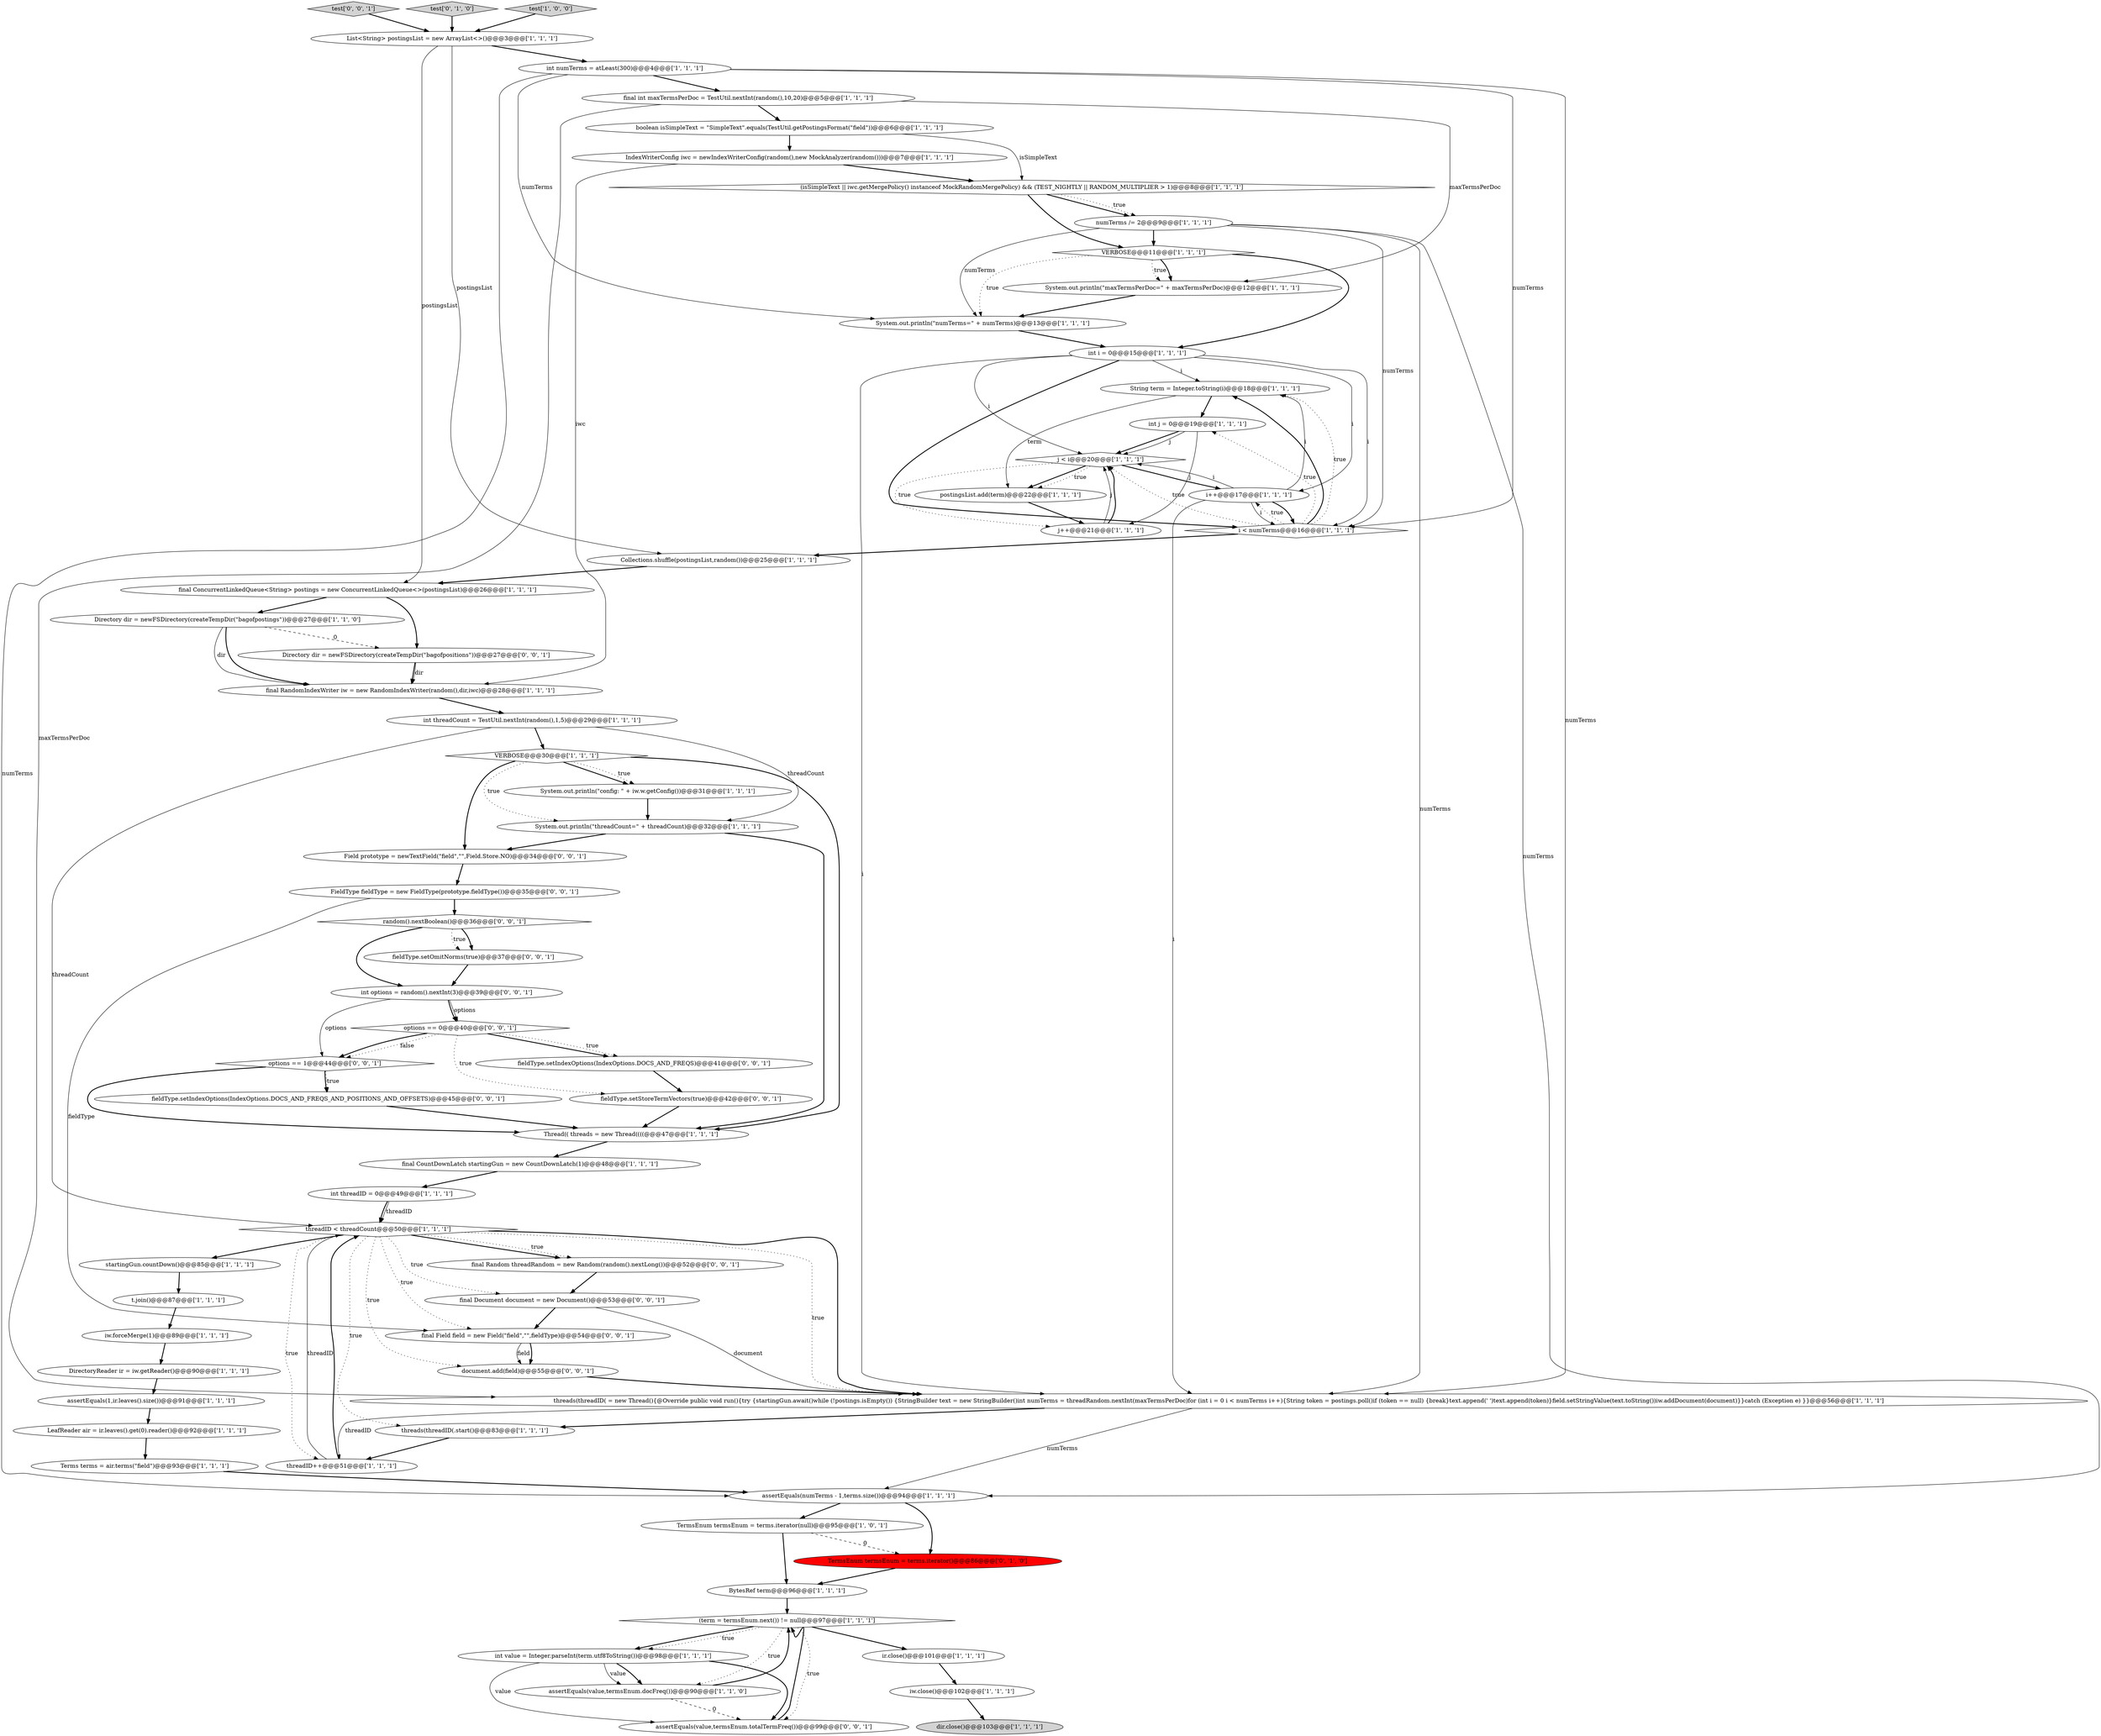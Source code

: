 digraph {
41 [style = filled, label = "int threadID = 0@@@49@@@['1', '1', '1']", fillcolor = white, shape = ellipse image = "AAA0AAABBB1BBB"];
15 [style = filled, label = "DirectoryReader ir = iw.getReader()@@@90@@@['1', '1', '1']", fillcolor = white, shape = ellipse image = "AAA0AAABBB1BBB"];
11 [style = filled, label = "Directory dir = newFSDirectory(createTempDir(\"bagofpostings\"))@@@27@@@['1', '1', '0']", fillcolor = white, shape = ellipse image = "AAA0AAABBB1BBB"];
31 [style = filled, label = "dir.close()@@@103@@@['1', '1', '1']", fillcolor = lightgray, shape = ellipse image = "AAA0AAABBB1BBB"];
10 [style = filled, label = "(term = termsEnum.next()) != null@@@97@@@['1', '1', '1']", fillcolor = white, shape = diamond image = "AAA0AAABBB1BBB"];
30 [style = filled, label = "startingGun.countDown()@@@85@@@['1', '1', '1']", fillcolor = white, shape = ellipse image = "AAA0AAABBB1BBB"];
34 [style = filled, label = "(isSimpleText || iwc.getMergePolicy() instanceof MockRandomMergePolicy) && (TEST_NIGHTLY || RANDOM_MULTIPLIER > 1)@@@8@@@['1', '1', '1']", fillcolor = white, shape = diamond image = "AAA0AAABBB1BBB"];
17 [style = filled, label = "threads(threadID(.start()@@@83@@@['1', '1', '1']", fillcolor = white, shape = ellipse image = "AAA0AAABBB1BBB"];
40 [style = filled, label = "IndexWriterConfig iwc = newIndexWriterConfig(random(),new MockAnalyzer(random()))@@@7@@@['1', '1', '1']", fillcolor = white, shape = ellipse image = "AAA0AAABBB1BBB"];
42 [style = filled, label = "System.out.println(\"maxTermsPerDoc=\" + maxTermsPerDoc)@@@12@@@['1', '1', '1']", fillcolor = white, shape = ellipse image = "AAA0AAABBB1BBB"];
43 [style = filled, label = "int j = 0@@@19@@@['1', '1', '1']", fillcolor = white, shape = ellipse image = "AAA0AAABBB1BBB"];
25 [style = filled, label = "iw.forceMerge(1)@@@89@@@['1', '1', '1']", fillcolor = white, shape = ellipse image = "AAA0AAABBB1BBB"];
60 [style = filled, label = "fieldType.setStoreTermVectors(true)@@@42@@@['0', '0', '1']", fillcolor = white, shape = ellipse image = "AAA0AAABBB3BBB"];
67 [style = filled, label = "random().nextBoolean()@@@36@@@['0', '0', '1']", fillcolor = white, shape = diamond image = "AAA0AAABBB3BBB"];
18 [style = filled, label = "t.join()@@@87@@@['1', '1', '1']", fillcolor = white, shape = ellipse image = "AAA0AAABBB1BBB"];
36 [style = filled, label = "iw.close()@@@102@@@['1', '1', '1']", fillcolor = white, shape = ellipse image = "AAA0AAABBB1BBB"];
54 [style = filled, label = "options == 0@@@40@@@['0', '0', '1']", fillcolor = white, shape = diamond image = "AAA0AAABBB3BBB"];
64 [style = filled, label = "final Document document = new Document()@@@53@@@['0', '0', '1']", fillcolor = white, shape = ellipse image = "AAA0AAABBB3BBB"];
62 [style = filled, label = "test['0', '0', '1']", fillcolor = lightgray, shape = diamond image = "AAA0AAABBB3BBB"];
14 [style = filled, label = "int numTerms = atLeast(300)@@@4@@@['1', '1', '1']", fillcolor = white, shape = ellipse image = "AAA0AAABBB1BBB"];
23 [style = filled, label = "final int maxTermsPerDoc = TestUtil.nextInt(random(),10,20)@@@5@@@['1', '1', '1']", fillcolor = white, shape = ellipse image = "AAA0AAABBB1BBB"];
37 [style = filled, label = "String term = Integer.toString(i)@@@18@@@['1', '1', '1']", fillcolor = white, shape = ellipse image = "AAA0AAABBB1BBB"];
12 [style = filled, label = "VERBOSE@@@11@@@['1', '1', '1']", fillcolor = white, shape = diamond image = "AAA0AAABBB1BBB"];
29 [style = filled, label = "boolean isSimpleText = \"SimpleText\".equals(TestUtil.getPostingsFormat(\"field\"))@@@6@@@['1', '1', '1']", fillcolor = white, shape = ellipse image = "AAA0AAABBB1BBB"];
2 [style = filled, label = "VERBOSE@@@30@@@['1', '1', '1']", fillcolor = white, shape = diamond image = "AAA0AAABBB1BBB"];
46 [style = filled, label = "TermsEnum termsEnum = terms.iterator(null)@@@95@@@['1', '0', '1']", fillcolor = white, shape = ellipse image = "AAA0AAABBB1BBB"];
58 [style = filled, label = "fieldType.setIndexOptions(IndexOptions.DOCS_AND_FREQS_AND_POSITIONS_AND_OFFSETS)@@@45@@@['0', '0', '1']", fillcolor = white, shape = ellipse image = "AAA0AAABBB3BBB"];
22 [style = filled, label = "System.out.println(\"numTerms=\" + numTerms)@@@13@@@['1', '1', '1']", fillcolor = white, shape = ellipse image = "AAA0AAABBB1BBB"];
9 [style = filled, label = "int i = 0@@@15@@@['1', '1', '1']", fillcolor = white, shape = ellipse image = "AAA0AAABBB1BBB"];
26 [style = filled, label = "System.out.println(\"config: \" + iw.w.getConfig())@@@31@@@['1', '1', '1']", fillcolor = white, shape = ellipse image = "AAA0AAABBB1BBB"];
38 [style = filled, label = "Collections.shuffle(postingsList,random())@@@25@@@['1', '1', '1']", fillcolor = white, shape = ellipse image = "AAA0AAABBB1BBB"];
45 [style = filled, label = "i++@@@17@@@['1', '1', '1']", fillcolor = white, shape = ellipse image = "AAA0AAABBB1BBB"];
39 [style = filled, label = "Thread(( threads = new Thread((((@@@47@@@['1', '1', '1']", fillcolor = white, shape = ellipse image = "AAA0AAABBB1BBB"];
8 [style = filled, label = "j < i@@@20@@@['1', '1', '1']", fillcolor = white, shape = diamond image = "AAA0AAABBB1BBB"];
33 [style = filled, label = "int value = Integer.parseInt(term.utf8ToString())@@@98@@@['1', '1', '1']", fillcolor = white, shape = ellipse image = "AAA0AAABBB1BBB"];
51 [style = filled, label = "TermsEnum termsEnum = terms.iterator()@@@86@@@['0', '1', '0']", fillcolor = red, shape = ellipse image = "AAA1AAABBB2BBB"];
55 [style = filled, label = "fieldType.setIndexOptions(IndexOptions.DOCS_AND_FREQS)@@@41@@@['0', '0', '1']", fillcolor = white, shape = ellipse image = "AAA0AAABBB3BBB"];
32 [style = filled, label = "threadID++@@@51@@@['1', '1', '1']", fillcolor = white, shape = ellipse image = "AAA0AAABBB1BBB"];
16 [style = filled, label = "final RandomIndexWriter iw = new RandomIndexWriter(random(),dir,iwc)@@@28@@@['1', '1', '1']", fillcolor = white, shape = ellipse image = "AAA0AAABBB1BBB"];
4 [style = filled, label = "assertEquals(numTerms - 1,terms.size())@@@94@@@['1', '1', '1']", fillcolor = white, shape = ellipse image = "AAA0AAABBB1BBB"];
56 [style = filled, label = "Field prototype = newTextField(\"field\",\"\",Field.Store.NO)@@@34@@@['0', '0', '1']", fillcolor = white, shape = ellipse image = "AAA0AAABBB3BBB"];
27 [style = filled, label = "threads(threadID( = new Thread(){@Override public void run(){try {startingGun.await()while (!postings.isEmpty()) {StringBuilder text = new StringBuilder()int numTerms = threadRandom.nextInt(maxTermsPerDoc)for (int i = 0 i < numTerms i++){String token = postings.poll()if (token == null) {break}text.append(' ')text.append(token)}field.setStringValue(text.toString())iw.addDocument(document)}}catch (Exception e) }}@@@56@@@['1', '1', '1']", fillcolor = white, shape = ellipse image = "AAA0AAABBB1BBB"];
35 [style = filled, label = "LeafReader air = ir.leaves().get(0).reader()@@@92@@@['1', '1', '1']", fillcolor = white, shape = ellipse image = "AAA0AAABBB1BBB"];
19 [style = filled, label = "Terms terms = air.terms(\"field\")@@@93@@@['1', '1', '1']", fillcolor = white, shape = ellipse image = "AAA0AAABBB1BBB"];
52 [style = filled, label = "options == 1@@@44@@@['0', '0', '1']", fillcolor = white, shape = diamond image = "AAA0AAABBB3BBB"];
21 [style = filled, label = "threadID < threadCount@@@50@@@['1', '1', '1']", fillcolor = white, shape = diamond image = "AAA0AAABBB1BBB"];
49 [style = filled, label = "ir.close()@@@101@@@['1', '1', '1']", fillcolor = white, shape = ellipse image = "AAA0AAABBB1BBB"];
0 [style = filled, label = "j++@@@21@@@['1', '1', '1']", fillcolor = white, shape = ellipse image = "AAA0AAABBB1BBB"];
7 [style = filled, label = "final ConcurrentLinkedQueue<String> postings = new ConcurrentLinkedQueue<>(postingsList)@@@26@@@['1', '1', '1']", fillcolor = white, shape = ellipse image = "AAA0AAABBB1BBB"];
6 [style = filled, label = "BytesRef term@@@96@@@['1', '1', '1']", fillcolor = white, shape = ellipse image = "AAA0AAABBB1BBB"];
24 [style = filled, label = "numTerms /= 2@@@9@@@['1', '1', '1']", fillcolor = white, shape = ellipse image = "AAA0AAABBB1BBB"];
63 [style = filled, label = "final Field field = new Field(\"field\",\"\",fieldType)@@@54@@@['0', '0', '1']", fillcolor = white, shape = ellipse image = "AAA0AAABBB3BBB"];
66 [style = filled, label = "Directory dir = newFSDirectory(createTempDir(\"bagofpositions\"))@@@27@@@['0', '0', '1']", fillcolor = white, shape = ellipse image = "AAA0AAABBB3BBB"];
57 [style = filled, label = "FieldType fieldType = new FieldType(prototype.fieldType())@@@35@@@['0', '0', '1']", fillcolor = white, shape = ellipse image = "AAA0AAABBB3BBB"];
1 [style = filled, label = "postingsList.add(term)@@@22@@@['1', '1', '1']", fillcolor = white, shape = ellipse image = "AAA0AAABBB1BBB"];
28 [style = filled, label = "assertEquals(value,termsEnum.docFreq())@@@90@@@['1', '1', '0']", fillcolor = white, shape = ellipse image = "AAA0AAABBB1BBB"];
50 [style = filled, label = "test['0', '1', '0']", fillcolor = lightgray, shape = diamond image = "AAA0AAABBB2BBB"];
3 [style = filled, label = "int threadCount = TestUtil.nextInt(random(),1,5)@@@29@@@['1', '1', '1']", fillcolor = white, shape = ellipse image = "AAA0AAABBB1BBB"];
20 [style = filled, label = "i < numTerms@@@16@@@['1', '1', '1']", fillcolor = white, shape = diamond image = "AAA0AAABBB1BBB"];
68 [style = filled, label = "fieldType.setOmitNorms(true)@@@37@@@['0', '0', '1']", fillcolor = white, shape = ellipse image = "AAA0AAABBB3BBB"];
44 [style = filled, label = "System.out.println(\"threadCount=\" + threadCount)@@@32@@@['1', '1', '1']", fillcolor = white, shape = ellipse image = "AAA0AAABBB1BBB"];
53 [style = filled, label = "document.add(field)@@@55@@@['0', '0', '1']", fillcolor = white, shape = ellipse image = "AAA0AAABBB3BBB"];
59 [style = filled, label = "int options = random().nextInt(3)@@@39@@@['0', '0', '1']", fillcolor = white, shape = ellipse image = "AAA0AAABBB3BBB"];
65 [style = filled, label = "final Random threadRandom = new Random(random().nextLong())@@@52@@@['0', '0', '1']", fillcolor = white, shape = ellipse image = "AAA0AAABBB3BBB"];
48 [style = filled, label = "final CountDownLatch startingGun = new CountDownLatch(1)@@@48@@@['1', '1', '1']", fillcolor = white, shape = ellipse image = "AAA0AAABBB1BBB"];
47 [style = filled, label = "test['1', '0', '0']", fillcolor = lightgray, shape = diamond image = "AAA0AAABBB1BBB"];
61 [style = filled, label = "assertEquals(value,termsEnum.totalTermFreq())@@@99@@@['0', '0', '1']", fillcolor = white, shape = ellipse image = "AAA0AAABBB3BBB"];
5 [style = filled, label = "List<String> postingsList = new ArrayList<>()@@@3@@@['1', '1', '1']", fillcolor = white, shape = ellipse image = "AAA0AAABBB1BBB"];
13 [style = filled, label = "assertEquals(1,ir.leaves().size())@@@91@@@['1', '1', '1']", fillcolor = white, shape = ellipse image = "AAA0AAABBB1BBB"];
54->55 [style = bold, label=""];
45->8 [style = solid, label="i"];
2->26 [style = bold, label=""];
66->16 [style = solid, label="dir"];
21->63 [style = dotted, label="true"];
24->4 [style = solid, label="numTerms"];
32->21 [style = solid, label="threadID"];
12->42 [style = dotted, label="true"];
3->44 [style = solid, label="threadCount"];
21->27 [style = dotted, label="true"];
14->20 [style = solid, label="numTerms"];
5->7 [style = solid, label="postingsList"];
12->42 [style = bold, label=""];
21->30 [style = bold, label=""];
3->21 [style = solid, label="threadCount"];
12->9 [style = bold, label=""];
30->18 [style = bold, label=""];
61->10 [style = bold, label=""];
10->61 [style = dotted, label="true"];
14->22 [style = solid, label="numTerms"];
23->29 [style = bold, label=""];
53->27 [style = bold, label=""];
8->1 [style = bold, label=""];
27->4 [style = solid, label="numTerms"];
37->43 [style = bold, label=""];
34->24 [style = bold, label=""];
57->67 [style = bold, label=""];
50->5 [style = bold, label=""];
20->43 [style = dotted, label="true"];
38->7 [style = bold, label=""];
5->38 [style = solid, label="postingsList"];
0->8 [style = solid, label="j"];
43->8 [style = bold, label=""];
59->52 [style = solid, label="options"];
0->8 [style = bold, label=""];
20->37 [style = bold, label=""];
27->17 [style = bold, label=""];
67->68 [style = bold, label=""];
25->15 [style = bold, label=""];
21->64 [style = dotted, label="true"];
23->42 [style = solid, label="maxTermsPerDoc"];
29->34 [style = solid, label="isSimpleText"];
9->8 [style = solid, label="i"];
8->0 [style = dotted, label="true"];
60->39 [style = bold, label=""];
24->22 [style = solid, label="numTerms"];
59->54 [style = bold, label=""];
49->36 [style = bold, label=""];
4->46 [style = bold, label=""];
41->21 [style = solid, label="threadID"];
55->60 [style = bold, label=""];
11->16 [style = bold, label=""];
16->3 [style = bold, label=""];
54->52 [style = bold, label=""];
15->13 [style = bold, label=""];
7->11 [style = bold, label=""];
48->41 [style = bold, label=""];
45->27 [style = solid, label="i"];
62->5 [style = bold, label=""];
14->4 [style = solid, label="numTerms"];
41->21 [style = bold, label=""];
46->6 [style = bold, label=""];
22->9 [style = bold, label=""];
33->28 [style = bold, label=""];
36->31 [style = bold, label=""];
21->32 [style = dotted, label="true"];
21->17 [style = dotted, label="true"];
40->34 [style = bold, label=""];
1->0 [style = bold, label=""];
20->38 [style = bold, label=""];
56->57 [style = bold, label=""];
14->27 [style = solid, label="numTerms"];
58->39 [style = bold, label=""];
24->20 [style = solid, label="numTerms"];
2->39 [style = bold, label=""];
52->58 [style = bold, label=""];
9->37 [style = solid, label="i"];
12->22 [style = dotted, label="true"];
46->51 [style = dashed, label="0"];
21->65 [style = bold, label=""];
3->2 [style = bold, label=""];
54->60 [style = dotted, label="true"];
18->25 [style = bold, label=""];
29->40 [style = bold, label=""];
42->22 [style = bold, label=""];
63->53 [style = bold, label=""];
54->52 [style = dotted, label="false"];
10->49 [style = bold, label=""];
59->54 [style = solid, label="options"];
7->66 [style = bold, label=""];
24->12 [style = bold, label=""];
44->56 [style = bold, label=""];
34->24 [style = dotted, label="true"];
10->28 [style = dotted, label="true"];
21->27 [style = bold, label=""];
27->32 [style = solid, label="threadID"];
45->37 [style = solid, label="i"];
63->53 [style = solid, label="field"];
9->20 [style = bold, label=""];
51->6 [style = bold, label=""];
45->20 [style = bold, label=""];
45->20 [style = solid, label="i"];
20->37 [style = dotted, label="true"];
57->63 [style = solid, label="fieldType"];
14->23 [style = bold, label=""];
26->44 [style = bold, label=""];
21->53 [style = dotted, label="true"];
8->45 [style = bold, label=""];
6->10 [style = bold, label=""];
66->16 [style = bold, label=""];
47->5 [style = bold, label=""];
2->26 [style = dotted, label="true"];
10->33 [style = bold, label=""];
9->45 [style = solid, label="i"];
4->51 [style = bold, label=""];
33->28 [style = solid, label="value"];
28->61 [style = dashed, label="0"];
43->8 [style = solid, label="j"];
33->61 [style = bold, label=""];
23->27 [style = solid, label="maxTermsPerDoc"];
39->48 [style = bold, label=""];
32->21 [style = bold, label=""];
52->39 [style = bold, label=""];
11->16 [style = solid, label="dir"];
28->10 [style = bold, label=""];
2->44 [style = dotted, label="true"];
20->8 [style = dotted, label="true"];
65->64 [style = bold, label=""];
33->61 [style = solid, label="value"];
64->63 [style = bold, label=""];
35->19 [style = bold, label=""];
5->14 [style = bold, label=""];
17->32 [style = bold, label=""];
10->33 [style = dotted, label="true"];
34->12 [style = bold, label=""];
44->39 [style = bold, label=""];
20->45 [style = dotted, label="true"];
43->0 [style = solid, label="j"];
21->65 [style = dotted, label="true"];
8->1 [style = dotted, label="true"];
67->68 [style = dotted, label="true"];
37->1 [style = solid, label="term"];
52->58 [style = dotted, label="true"];
40->16 [style = solid, label="iwc"];
68->59 [style = bold, label=""];
9->20 [style = solid, label="i"];
54->55 [style = dotted, label="true"];
19->4 [style = bold, label=""];
9->27 [style = solid, label="i"];
2->56 [style = bold, label=""];
11->66 [style = dashed, label="0"];
13->35 [style = bold, label=""];
64->27 [style = solid, label="document"];
24->27 [style = solid, label="numTerms"];
67->59 [style = bold, label=""];
}
